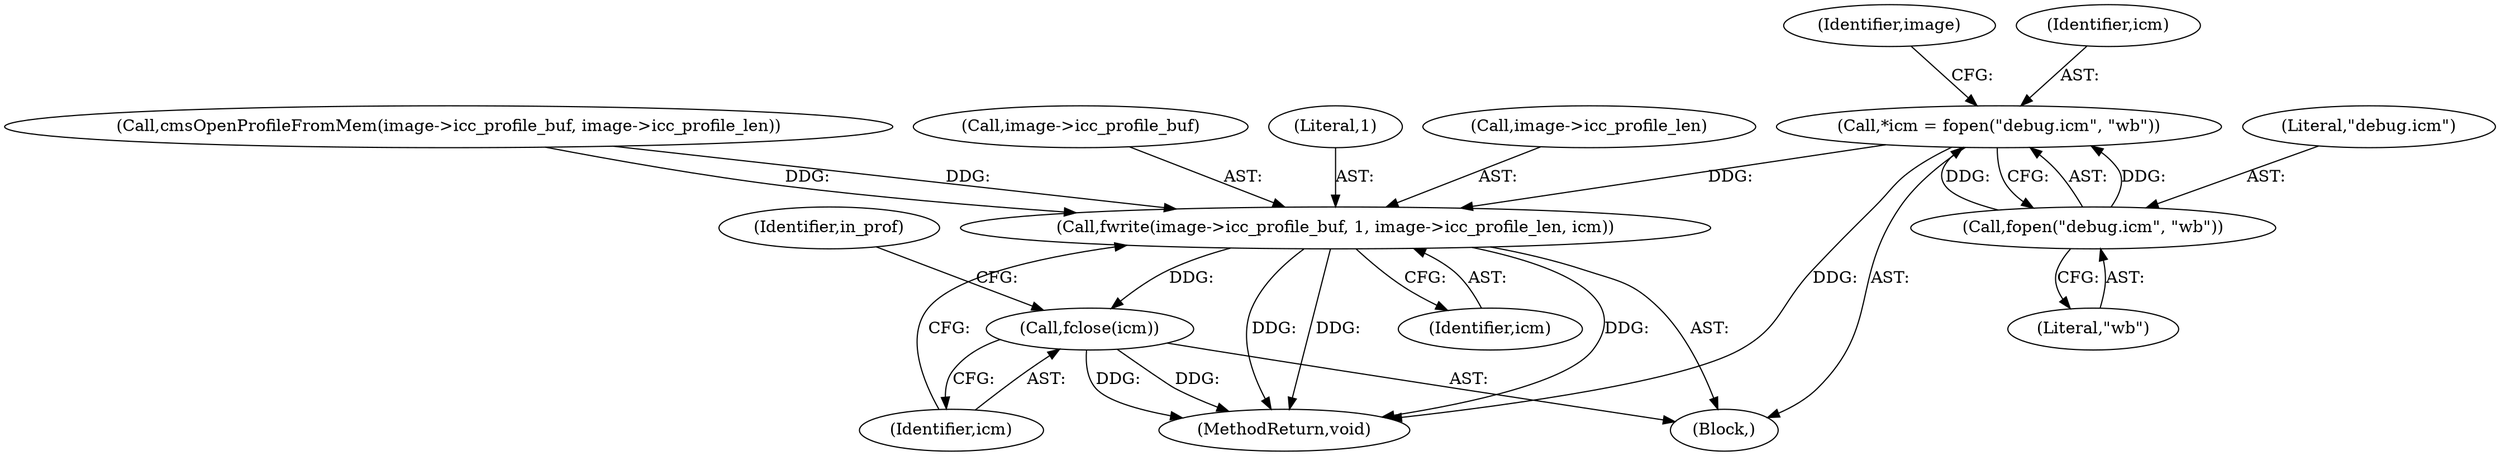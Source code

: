 digraph "0_openjpeg_2e5ab1d9987831c981ff05862e8ccf1381ed58ea@API" {
"1000146" [label="(Call,*icm = fopen(\"debug.icm\", \"wb\"))"];
"1000148" [label="(Call,fopen(\"debug.icm\", \"wb\"))"];
"1000151" [label="(Call,fwrite(image->icc_profile_buf, 1, image->icc_profile_len, icm))"];
"1000160" [label="(Call,fclose(icm))"];
"1000155" [label="(Literal,1)"];
"1000156" [label="(Call,image->icc_profile_len)"];
"1000161" [label="(Identifier,icm)"];
"1000151" [label="(Call,fwrite(image->icc_profile_buf, 1, image->icc_profile_len, icm))"];
"1000148" [label="(Call,fopen(\"debug.icm\", \"wb\"))"];
"1000113" [label="(Block,)"];
"1000138" [label="(Call,cmsOpenProfileFromMem(image->icc_profile_buf, image->icc_profile_len))"];
"1000153" [label="(Identifier,image)"];
"1000150" [label="(Literal,\"wb\")"];
"1000160" [label="(Call,fclose(icm))"];
"1000147" [label="(Identifier,icm)"];
"1000159" [label="(Identifier,icm)"];
"1001560" [label="(MethodReturn,void)"];
"1000152" [label="(Call,image->icc_profile_buf)"];
"1000164" [label="(Identifier,in_prof)"];
"1000149" [label="(Literal,\"debug.icm\")"];
"1000146" [label="(Call,*icm = fopen(\"debug.icm\", \"wb\"))"];
"1000146" -> "1000113"  [label="AST: "];
"1000146" -> "1000148"  [label="CFG: "];
"1000147" -> "1000146"  [label="AST: "];
"1000148" -> "1000146"  [label="AST: "];
"1000153" -> "1000146"  [label="CFG: "];
"1000146" -> "1001560"  [label="DDG: "];
"1000148" -> "1000146"  [label="DDG: "];
"1000148" -> "1000146"  [label="DDG: "];
"1000146" -> "1000151"  [label="DDG: "];
"1000148" -> "1000150"  [label="CFG: "];
"1000149" -> "1000148"  [label="AST: "];
"1000150" -> "1000148"  [label="AST: "];
"1000151" -> "1000113"  [label="AST: "];
"1000151" -> "1000159"  [label="CFG: "];
"1000152" -> "1000151"  [label="AST: "];
"1000155" -> "1000151"  [label="AST: "];
"1000156" -> "1000151"  [label="AST: "];
"1000159" -> "1000151"  [label="AST: "];
"1000161" -> "1000151"  [label="CFG: "];
"1000151" -> "1001560"  [label="DDG: "];
"1000151" -> "1001560"  [label="DDG: "];
"1000151" -> "1001560"  [label="DDG: "];
"1000138" -> "1000151"  [label="DDG: "];
"1000138" -> "1000151"  [label="DDG: "];
"1000151" -> "1000160"  [label="DDG: "];
"1000160" -> "1000113"  [label="AST: "];
"1000160" -> "1000161"  [label="CFG: "];
"1000161" -> "1000160"  [label="AST: "];
"1000164" -> "1000160"  [label="CFG: "];
"1000160" -> "1001560"  [label="DDG: "];
"1000160" -> "1001560"  [label="DDG: "];
}
